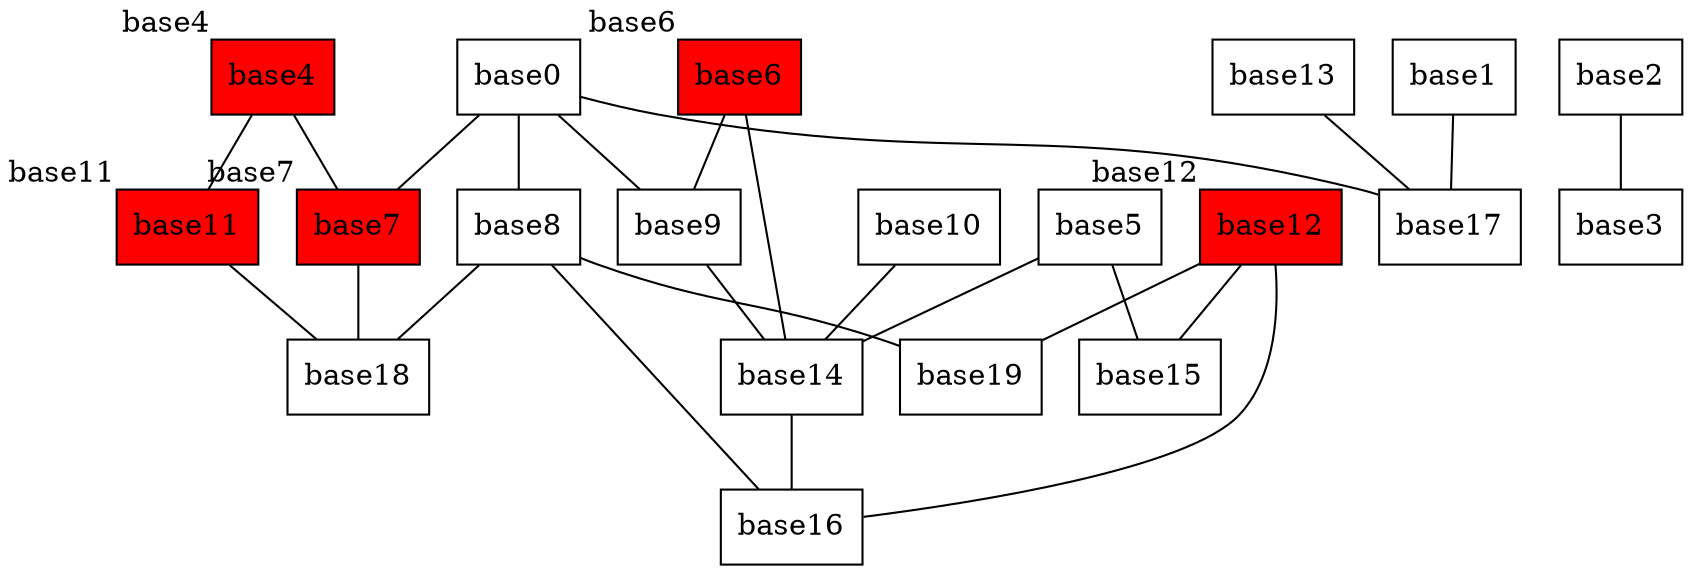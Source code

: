 # file written by base_defense.run
graph base_defense {
  base0[shape=o];  base1[shape=o];  base2[shape=o];  base3[shape=o];  base4[shape=D, style=filled, fillcolor=red, xlabel=base4];  base5[shape=o];  base6[shape=D, style=filled, fillcolor=red, xlabel=base6];  base7[shape=o, style=filled, fillcolor=red, xlabel=base7];  base8[shape=o];  base9[shape=o];  base10[shape=o];  base11[shape=o, style=filled, fillcolor=red, xlabel=base11];  base12[shape=D, style=filled, fillcolor=red, xlabel=base12];  base13[shape=o];  base14[shape=o];  base15[shape=o];  base16[shape=o];  base17[shape=o];  base18[shape=o];  base19[shape=o];  base0 -- base7;  base0 -- base8;  base0 -- base9;  base0 -- base17;  base1 -- base17;  base2 -- base3;  base4 -- base7;  base4 -- base11;  base5 -- base14;  base5 -- base15;  base6 -- base9;  base6 -- base14;  base7 -- base18;  base8 -- base16;  base8 -- base18;  base8 -- base19;  base9 -- base14;  base10 -- base14;  base11 -- base18;  base12 -- base15;  base12 -- base16;  base12 -- base19;  base13 -- base17;  base14 -- base16;}
